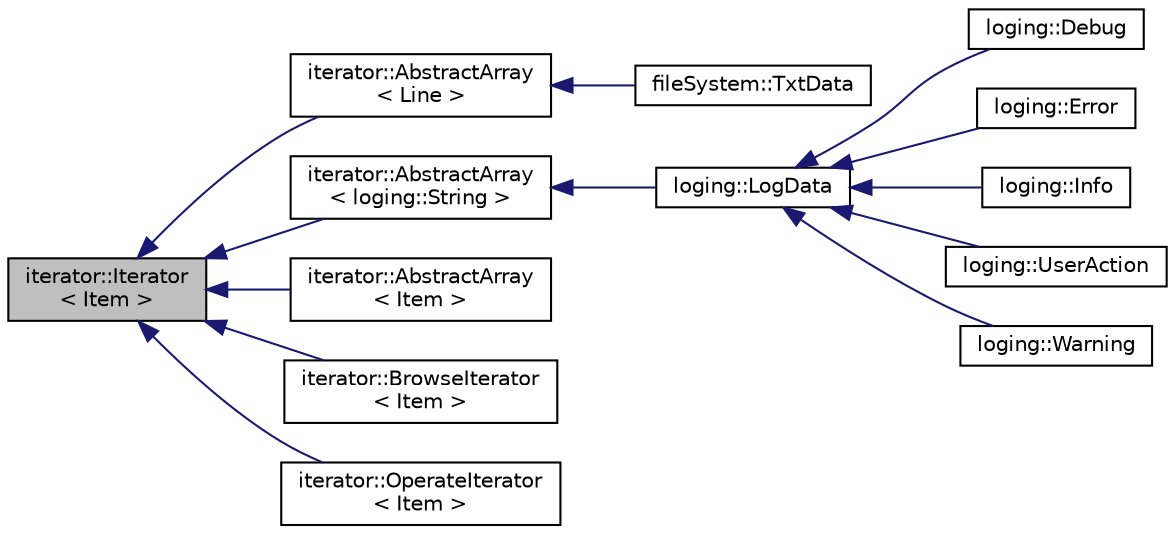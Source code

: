 digraph "iterator::Iterator&lt; Item &gt;"
{
 // LATEX_PDF_SIZE
  edge [fontname="Helvetica",fontsize="10",labelfontname="Helvetica",labelfontsize="10"];
  node [fontname="Helvetica",fontsize="10",shape=record];
  rankdir="LR";
  Node1 [label="iterator::Iterator\l\< Item \>",height=0.2,width=0.4,color="black", fillcolor="grey75", style="filled", fontcolor="black",tooltip="イテレータの抽象基底クラス"];
  Node1 -> Node2 [dir="back",color="midnightblue",fontsize="10",style="solid"];
  Node2 [label="iterator::AbstractArray\l\< Line \>",height=0.2,width=0.4,color="black", fillcolor="white", style="filled",URL="$classiterator_1_1AbstractArray.html",tooltip=" "];
  Node2 -> Node3 [dir="back",color="midnightblue",fontsize="10",style="solid"];
  Node3 [label="fileSystem::TxtData",height=0.2,width=0.4,color="black", fillcolor="white", style="filled",URL="$classfileSystem_1_1TxtData.html",tooltip="テキストデータを管理するクラス"];
  Node1 -> Node4 [dir="back",color="midnightblue",fontsize="10",style="solid"];
  Node4 [label="iterator::AbstractArray\l\< loging::String \>",height=0.2,width=0.4,color="black", fillcolor="white", style="filled",URL="$classiterator_1_1AbstractArray.html",tooltip=" "];
  Node4 -> Node5 [dir="back",color="midnightblue",fontsize="10",style="solid"];
  Node5 [label="loging::LogData",height=0.2,width=0.4,color="black", fillcolor="white", style="filled",URL="$classloging_1_1LogData.html",tooltip=" "];
  Node5 -> Node6 [dir="back",color="midnightblue",fontsize="10",style="solid"];
  Node6 [label="loging::Debug",height=0.2,width=0.4,color="black", fillcolor="white", style="filled",URL="$classloging_1_1Debug.html",tooltip=" "];
  Node5 -> Node7 [dir="back",color="midnightblue",fontsize="10",style="solid"];
  Node7 [label="loging::Error",height=0.2,width=0.4,color="black", fillcolor="white", style="filled",URL="$classloging_1_1Error.html",tooltip=" "];
  Node5 -> Node8 [dir="back",color="midnightblue",fontsize="10",style="solid"];
  Node8 [label="loging::Info",height=0.2,width=0.4,color="black", fillcolor="white", style="filled",URL="$classloging_1_1Info.html",tooltip=" "];
  Node5 -> Node9 [dir="back",color="midnightblue",fontsize="10",style="solid"];
  Node9 [label="loging::UserAction",height=0.2,width=0.4,color="black", fillcolor="white", style="filled",URL="$classloging_1_1UserAction.html",tooltip=" "];
  Node5 -> Node10 [dir="back",color="midnightblue",fontsize="10",style="solid"];
  Node10 [label="loging::Warning",height=0.2,width=0.4,color="black", fillcolor="white", style="filled",URL="$classloging_1_1Warning.html",tooltip=" "];
  Node1 -> Node11 [dir="back",color="midnightblue",fontsize="10",style="solid"];
  Node11 [label="iterator::AbstractArray\l\< Item \>",height=0.2,width=0.4,color="black", fillcolor="white", style="filled",URL="$classiterator_1_1AbstractArray.html",tooltip="抽象配列クラス"];
  Node1 -> Node12 [dir="back",color="midnightblue",fontsize="10",style="solid"];
  Node12 [label="iterator::BrowseIterator\l\< Item \>",height=0.2,width=0.4,color="black", fillcolor="white", style="filled",URL="$classiterator_1_1BrowseIterator.html",tooltip="閲覧用イテレータクラス"];
  Node1 -> Node13 [dir="back",color="midnightblue",fontsize="10",style="solid"];
  Node13 [label="iterator::OperateIterator\l\< Item \>",height=0.2,width=0.4,color="black", fillcolor="white", style="filled",URL="$classiterator_1_1OperateIterator.html",tooltip="操作用イテレータクラス"];
}
